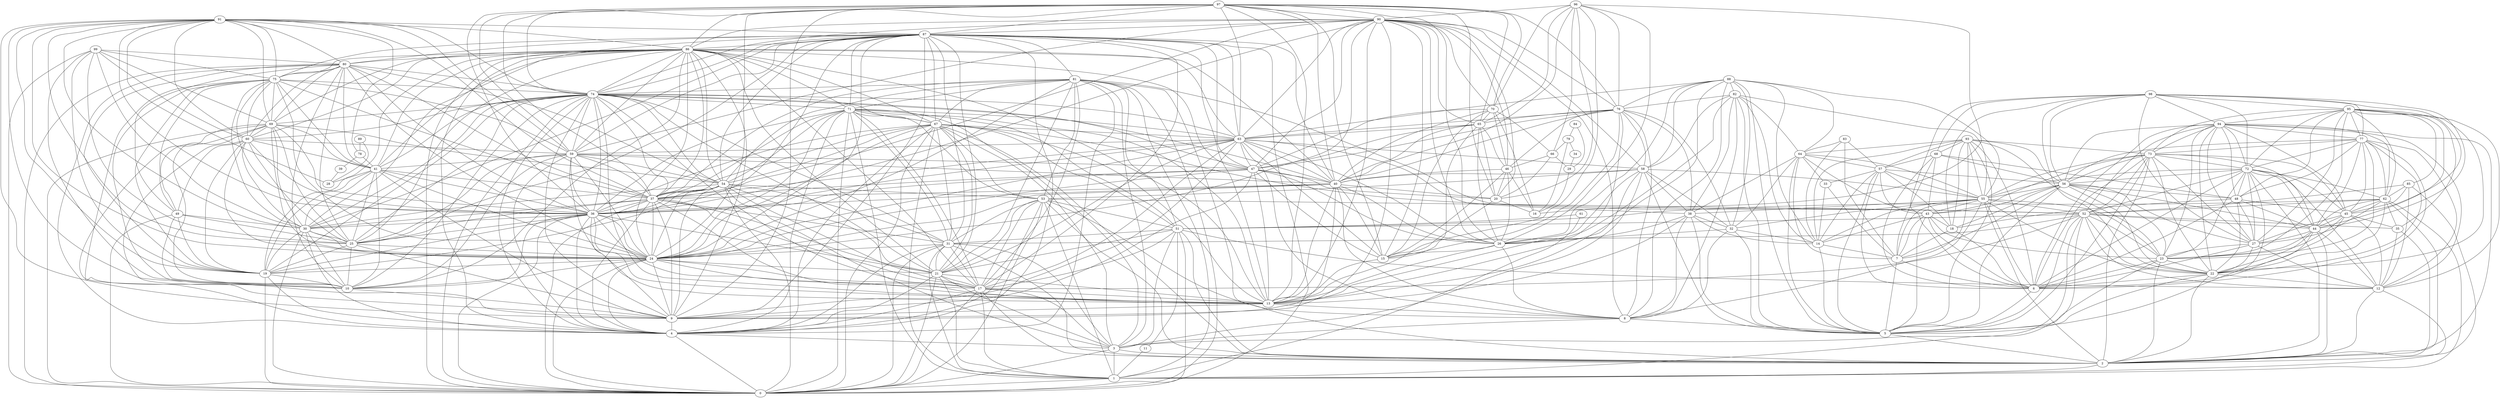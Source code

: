 digraph "sensornet-topology" {
label = "";
rankdir="BT";"0"->"1" [arrowhead = "both"] 
"0"->"3" [arrowhead = "both"] 
"0"->"4" [arrowhead = "both"] 
"0"->"17" [arrowhead = "both"] 
"0"->"19" [arrowhead = "both"] 
"0"->"21" [arrowhead = "both"] 
"0"->"24" [arrowhead = "both"] 
"0"->"30" [arrowhead = "both"] 
"0"->"31" [arrowhead = "both"] 
"0"->"36" [arrowhead = "both"] 
"0"->"37" [arrowhead = "both"] 
"0"->"49" [arrowhead = "both"] 
"0"->"51" [arrowhead = "both"] 
"0"->"53" [arrowhead = "both"] 
"0"->"54" [arrowhead = "both"] 
"0"->"67" [arrowhead = "both"] 
"0"->"69" [arrowhead = "both"] 
"0"->"71" [arrowhead = "both"] 
"0"->"74" [arrowhead = "both"] 
"0"->"80" [arrowhead = "both"] 
"0"->"81" [arrowhead = "both"] 
"0"->"86" [arrowhead = "both"] 
"0"->"87" [arrowhead = "both"] 
"0"->"99" [arrowhead = "both"] 
"1"->"2" [arrowhead = "both"] 
"1"->"3" [arrowhead = "both"] 
"1"->"11" [arrowhead = "both"] 
"1"->"12" [arrowhead = "both"] 
"1"->"17" [arrowhead = "both"] 
"1"->"21" [arrowhead = "both"] 
"1"->"31" [arrowhead = "both"] 
"1"->"52" [arrowhead = "both"] 
"1"->"53" [arrowhead = "both"] 
"1"->"61" [arrowhead = "both"] 
"1"->"62" [arrowhead = "both"] 
"1"->"67" [arrowhead = "both"] 
"1"->"71" [arrowhead = "both"] 
"1"->"81" [arrowhead = "both"] 
"2"->"3" [arrowhead = "both"] 
"2"->"5" [arrowhead = "both"] 
"2"->"12" [arrowhead = "both"] 
"2"->"17" [arrowhead = "both"] 
"2"->"22" [arrowhead = "both"] 
"2"->"23" [arrowhead = "both"] 
"2"->"31" [arrowhead = "both"] 
"2"->"35" [arrowhead = "both"] 
"2"->"44" [arrowhead = "both"] 
"2"->"51" [arrowhead = "both"] 
"2"->"53" [arrowhead = "both"] 
"2"->"55" [arrowhead = "both"] 
"2"->"62" [arrowhead = "both"] 
"2"->"67" [arrowhead = "both"] 
"2"->"72" [arrowhead = "both"] 
"2"->"73" [arrowhead = "both"] 
"2"->"81" [arrowhead = "both"] 
"2"->"85" [arrowhead = "both"] 
"2"->"94" [arrowhead = "both"] 
"3"->"4" [arrowhead = "both"] 
"3"->"8" [arrowhead = "both"] 
"3"->"17" [arrowhead = "both"] 
"3"->"21" [arrowhead = "both"] 
"3"->"31" [arrowhead = "both"] 
"3"->"51" [arrowhead = "both"] 
"3"->"52" [arrowhead = "both"] 
"3"->"54" [arrowhead = "both"] 
"3"->"58" [arrowhead = "both"] 
"3"->"67" [arrowhead = "both"] 
"3"->"71" [arrowhead = "both"] 
"3"->"81" [arrowhead = "both"] 
"4"->"9" [arrowhead = "both"] 
"4"->"17" [arrowhead = "both"] 
"4"->"19" [arrowhead = "both"] 
"4"->"21" [arrowhead = "both"] 
"4"->"24" [arrowhead = "both"] 
"4"->"30" [arrowhead = "both"] 
"4"->"31" [arrowhead = "both"] 
"4"->"36" [arrowhead = "both"] 
"4"->"37" [arrowhead = "both"] 
"4"->"53" [arrowhead = "both"] 
"4"->"59" [arrowhead = "both"] 
"4"->"67" [arrowhead = "both"] 
"4"->"69" [arrowhead = "both"] 
"4"->"71" [arrowhead = "both"] 
"4"->"74" [arrowhead = "both"] 
"4"->"80" [arrowhead = "both"] 
"4"->"81" [arrowhead = "both"] 
"4"->"86" [arrowhead = "both"] 
"4"->"87" [arrowhead = "both"] 
"5"->"6" [arrowhead = "both"] 
"5"->"7" [arrowhead = "both"] 
"5"->"8" [arrowhead = "both"] 
"5"->"14" [arrowhead = "both"] 
"5"->"22" [arrowhead = "both"] 
"5"->"23" [arrowhead = "both"] 
"5"->"32" [arrowhead = "both"] 
"5"->"38" [arrowhead = "both"] 
"5"->"43" [arrowhead = "both"] 
"5"->"52" [arrowhead = "both"] 
"5"->"56" [arrowhead = "both"] 
"5"->"57" [arrowhead = "both"] 
"5"->"58" [arrowhead = "both"] 
"5"->"64" [arrowhead = "both"] 
"5"->"72" [arrowhead = "both"] 
"5"->"73" [arrowhead = "both"] 
"5"->"82" [arrowhead = "both"] 
"5"->"88" [arrowhead = "both"] 
"5"->"93" [arrowhead = "both"] 
"6"->"7" [arrowhead = "both"] 
"6"->"18" [arrowhead = "both"] 
"6"->"22" [arrowhead = "both"] 
"6"->"23" [arrowhead = "both"] 
"6"->"27" [arrowhead = "both"] 
"6"->"43" [arrowhead = "both"] 
"6"->"44" [arrowhead = "both"] 
"6"->"48" [arrowhead = "both"] 
"6"->"55" [arrowhead = "both"] 
"6"->"57" [arrowhead = "both"] 
"6"->"68" [arrowhead = "both"] 
"6"->"72" [arrowhead = "both"] 
"6"->"73" [arrowhead = "both"] 
"6"->"77" [arrowhead = "both"] 
"6"->"93" [arrowhead = "both"] 
"6"->"94" [arrowhead = "both"] 
"6"->"98" [arrowhead = "both"] 
"7"->"14" [arrowhead = "both"] 
"7"->"18" [arrowhead = "both"] 
"7"->"33" [arrowhead = "both"] 
"7"->"43" [arrowhead = "both"] 
"7"->"55" [arrowhead = "both"] 
"7"->"56" [arrowhead = "both"] 
"7"->"64" [arrowhead = "both"] 
"7"->"68" [arrowhead = "both"] 
"7"->"83" [arrowhead = "both"] 
"7"->"93" [arrowhead = "both"] 
"8"->"13" [arrowhead = "both"] 
"8"->"26" [arrowhead = "both"] 
"8"->"32" [arrowhead = "both"] 
"8"->"38" [arrowhead = "both"] 
"8"->"40" [arrowhead = "both"] 
"8"->"53" [arrowhead = "both"] 
"8"->"55" [arrowhead = "both"] 
"8"->"63" [arrowhead = "both"] 
"8"->"76" [arrowhead = "both"] 
"8"->"82" [arrowhead = "both"] 
"8"->"88" [arrowhead = "both"] 
"8"->"90" [arrowhead = "both"] 
"9"->"10" [arrowhead = "both"] 
"9"->"13" [arrowhead = "both"] 
"9"->"24" [arrowhead = "both"] 
"9"->"25" [arrowhead = "both"] 
"9"->"36" [arrowhead = "both"] 
"9"->"37" [arrowhead = "both"] 
"9"->"40" [arrowhead = "both"] 
"9"->"41" [arrowhead = "both"] 
"9"->"47" [arrowhead = "both"] 
"9"->"54" [arrowhead = "both"] 
"9"->"60" [arrowhead = "both"] 
"9"->"63" [arrowhead = "both"] 
"9"->"74" [arrowhead = "both"] 
"9"->"75" [arrowhead = "both"] 
"9"->"86" [arrowhead = "both"] 
"9"->"87" [arrowhead = "both"] 
"9"->"90" [arrowhead = "both"] 
"9"->"91" [arrowhead = "both"] 
"9"->"97" [arrowhead = "both"] 
"10"->"19" [arrowhead = "both"] 
"10"->"24" [arrowhead = "both"] 
"10"->"25" [arrowhead = "both"] 
"10"->"30" [arrowhead = "both"] 
"10"->"36" [arrowhead = "both"] 
"10"->"41" [arrowhead = "both"] 
"10"->"49" [arrowhead = "both"] 
"10"->"59" [arrowhead = "both"] 
"10"->"69" [arrowhead = "both"] 
"10"->"74" [arrowhead = "both"] 
"10"->"75" [arrowhead = "both"] 
"10"->"80" [arrowhead = "both"] 
"10"->"86" [arrowhead = "both"] 
"10"->"91" [arrowhead = "both"] 
"10"->"99" [arrowhead = "both"] 
"11"->"51" [arrowhead = "both"] 
"12"->"22" [arrowhead = "both"] 
"12"->"27" [arrowhead = "both"] 
"12"->"35" [arrowhead = "both"] 
"12"->"44" [arrowhead = "both"] 
"12"->"45" [arrowhead = "both"] 
"12"->"51" [arrowhead = "both"] 
"12"->"52" [arrowhead = "both"] 
"12"->"72" [arrowhead = "both"] 
"12"->"77" [arrowhead = "both"] 
"12"->"85" [arrowhead = "both"] 
"12"->"94" [arrowhead = "both"] 
"12"->"95" [arrowhead = "both"] 
"13"->"15" [arrowhead = "both"] 
"13"->"17" [arrowhead = "both"] 
"13"->"21" [arrowhead = "both"] 
"13"->"24" [arrowhead = "both"] 
"13"->"26" [arrowhead = "both"] 
"13"->"36" [arrowhead = "both"] 
"13"->"37" [arrowhead = "both"] 
"13"->"38" [arrowhead = "both"] 
"13"->"40" [arrowhead = "both"] 
"13"->"47" [arrowhead = "both"] 
"13"->"58" [arrowhead = "both"] 
"13"->"59" [arrowhead = "both"] 
"13"->"65" [arrowhead = "both"] 
"13"->"67" [arrowhead = "both"] 
"13"->"71" [arrowhead = "both"] 
"13"->"74" [arrowhead = "both"] 
"13"->"76" [arrowhead = "both"] 
"13"->"86" [arrowhead = "both"] 
"13"->"87" [arrowhead = "both"] 
"13"->"88" [arrowhead = "both"] 
"13"->"90" [arrowhead = "both"] 
"13"->"97" [arrowhead = "both"] 
"14"->"32" [arrowhead = "both"] 
"14"->"33" [arrowhead = "both"] 
"14"->"38" [arrowhead = "both"] 
"14"->"43" [arrowhead = "both"] 
"14"->"55" [arrowhead = "both"] 
"14"->"57" [arrowhead = "both"] 
"14"->"82" [arrowhead = "both"] 
"14"->"83" [arrowhead = "both"] 
"14"->"88" [arrowhead = "both"] 
"14"->"93" [arrowhead = "both"] 
"15"->"20" [arrowhead = "both"] 
"15"->"26" [arrowhead = "both"] 
"15"->"40" [arrowhead = "both"] 
"15"->"46" [arrowhead = "both"] 
"15"->"47" [arrowhead = "both"] 
"15"->"63" [arrowhead = "both"] 
"15"->"70" [arrowhead = "both"] 
"15"->"76" [arrowhead = "both"] 
"15"->"90" [arrowhead = "both"] 
"15"->"96" [arrowhead = "both"] 
"15"->"97" [arrowhead = "both"] 
"16"->"20" [arrowhead = "both"] 
"16"->"29" [arrowhead = "both"] 
"16"->"46" [arrowhead = "both"] 
"16"->"70" [arrowhead = "both"] 
"16"->"79" [arrowhead = "both"] 
"16"->"96" [arrowhead = "both"] 
"17"->"21" [arrowhead = "both"] 
"17"->"24" [arrowhead = "both"] 
"17"->"31" [arrowhead = "both"] 
"17"->"36" [arrowhead = "both"] 
"17"->"37" [arrowhead = "both"] 
"17"->"51" [arrowhead = "both"] 
"17"->"52" [arrowhead = "both"] 
"17"->"53" [arrowhead = "both"] 
"17"->"54" [arrowhead = "both"] 
"17"->"63" [arrowhead = "both"] 
"17"->"71" [arrowhead = "both"] 
"17"->"74" [arrowhead = "both"] 
"17"->"81" [arrowhead = "both"] 
"17"->"86" [arrowhead = "both"] 
"17"->"87" [arrowhead = "both"] 
"18"->"43" [arrowhead = "both"] 
"18"->"48" [arrowhead = "both"] 
"18"->"56" [arrowhead = "both"] 
"18"->"57" [arrowhead = "both"] 
"18"->"93" [arrowhead = "both"] 
"18"->"98" [arrowhead = "both"] 
"19"->"24" [arrowhead = "both"] 
"19"->"25" [arrowhead = "both"] 
"19"->"30" [arrowhead = "both"] 
"19"->"36" [arrowhead = "both"] 
"19"->"41" [arrowhead = "both"] 
"19"->"49" [arrowhead = "both"] 
"19"->"54" [arrowhead = "both"] 
"19"->"60" [arrowhead = "both"] 
"19"->"74" [arrowhead = "both"] 
"19"->"75" [arrowhead = "both"] 
"19"->"80" [arrowhead = "both"] 
"19"->"86" [arrowhead = "both"] 
"19"->"91" [arrowhead = "both"] 
"19"->"99" [arrowhead = "both"] 
"20"->"40" [arrowhead = "both"] 
"20"->"46" [arrowhead = "both"] 
"20"->"47" [arrowhead = "both"] 
"20"->"65" [arrowhead = "both"] 
"20"->"66" [arrowhead = "both"] 
"20"->"90" [arrowhead = "both"] 
"20"->"96" [arrowhead = "both"] 
"20"->"97" [arrowhead = "both"] 
"21"->"24" [arrowhead = "both"] 
"21"->"31" [arrowhead = "both"] 
"21"->"36" [arrowhead = "both"] 
"21"->"37" [arrowhead = "both"] 
"21"->"51" [arrowhead = "both"] 
"21"->"53" [arrowhead = "both"] 
"21"->"54" [arrowhead = "both"] 
"21"->"63" [arrowhead = "both"] 
"21"->"67" [arrowhead = "both"] 
"21"->"74" [arrowhead = "both"] 
"21"->"81" [arrowhead = "both"] 
"21"->"86" [arrowhead = "both"] 
"21"->"87" [arrowhead = "both"] 
"22"->"23" [arrowhead = "both"] 
"22"->"27" [arrowhead = "both"] 
"22"->"44" [arrowhead = "both"] 
"22"->"45" [arrowhead = "both"] 
"22"->"48" [arrowhead = "both"] 
"22"->"52" [arrowhead = "both"] 
"22"->"55" [arrowhead = "both"] 
"22"->"56" [arrowhead = "both"] 
"22"->"62" [arrowhead = "both"] 
"22"->"73" [arrowhead = "both"] 
"22"->"77" [arrowhead = "both"] 
"22"->"94" [arrowhead = "both"] 
"22"->"95" [arrowhead = "both"] 
"22"->"98" [arrowhead = "both"] 
"23"->"27" [arrowhead = "both"] 
"23"->"43" [arrowhead = "both"] 
"23"->"44" [arrowhead = "both"] 
"23"->"45" [arrowhead = "both"] 
"23"->"52" [arrowhead = "both"] 
"23"->"55" [arrowhead = "both"] 
"23"->"56" [arrowhead = "both"] 
"23"->"72" [arrowhead = "both"] 
"23"->"77" [arrowhead = "both"] 
"23"->"93" [arrowhead = "both"] 
"23"->"94" [arrowhead = "both"] 
"23"->"95" [arrowhead = "both"] 
"24"->"25" [arrowhead = "both"] 
"24"->"30" [arrowhead = "both"] 
"24"->"31" [arrowhead = "both"] 
"24"->"36" [arrowhead = "both"] 
"24"->"37" [arrowhead = "both"] 
"24"->"40" [arrowhead = "both"] 
"24"->"41" [arrowhead = "both"] 
"24"->"47" [arrowhead = "both"] 
"24"->"54" [arrowhead = "both"] 
"24"->"59" [arrowhead = "both"] 
"24"->"60" [arrowhead = "both"] 
"24"->"63" [arrowhead = "both"] 
"24"->"67" [arrowhead = "both"] 
"24"->"69" [arrowhead = "both"] 
"24"->"71" [arrowhead = "both"] 
"24"->"75" [arrowhead = "both"] 
"24"->"80" [arrowhead = "both"] 
"24"->"81" [arrowhead = "both"] 
"24"->"86" [arrowhead = "both"] 
"24"->"87" [arrowhead = "both"] 
"24"->"90" [arrowhead = "both"] 
"24"->"91" [arrowhead = "both"] 
"24"->"97" [arrowhead = "both"] 
"25"->"30" [arrowhead = "both"] 
"25"->"36" [arrowhead = "both"] 
"25"->"37" [arrowhead = "both"] 
"25"->"41" [arrowhead = "both"] 
"25"->"49" [arrowhead = "both"] 
"25"->"59" [arrowhead = "both"] 
"25"->"60" [arrowhead = "both"] 
"25"->"69" [arrowhead = "both"] 
"25"->"74" [arrowhead = "both"] 
"25"->"80" [arrowhead = "both"] 
"25"->"86" [arrowhead = "both"] 
"25"->"87" [arrowhead = "both"] 
"25"->"91" [arrowhead = "both"] 
"25"->"99" [arrowhead = "both"] 
"26"->"32" [arrowhead = "both"] 
"26"->"38" [arrowhead = "both"] 
"26"->"40" [arrowhead = "both"] 
"26"->"46" [arrowhead = "both"] 
"26"->"47" [arrowhead = "both"] 
"26"->"58" [arrowhead = "both"] 
"26"->"63" [arrowhead = "both"] 
"26"->"65" [arrowhead = "both"] 
"26"->"82" [arrowhead = "both"] 
"26"->"88" [arrowhead = "both"] 
"26"->"90" [arrowhead = "both"] 
"26"->"96" [arrowhead = "both"] 
"26"->"97" [arrowhead = "both"] 
"27"->"44" [arrowhead = "both"] 
"27"->"45" [arrowhead = "both"] 
"27"->"48" [arrowhead = "both"] 
"27"->"56" [arrowhead = "both"] 
"27"->"62" [arrowhead = "both"] 
"27"->"72" [arrowhead = "both"] 
"27"->"73" [arrowhead = "both"] 
"27"->"94" [arrowhead = "both"] 
"27"->"95" [arrowhead = "both"] 
"27"->"98" [arrowhead = "both"] 
"28"->"39" [arrowhead = "both"] 
"28"->"41" [arrowhead = "both"] 
"28"->"89" [arrowhead = "both"] 
"28"->"91" [arrowhead = "both"] 
"29"->"34" [arrowhead = "both"] 
"29"->"66" [arrowhead = "both"] 
"29"->"84" [arrowhead = "both"] 
"30"->"36" [arrowhead = "both"] 
"30"->"37" [arrowhead = "both"] 
"30"->"41" [arrowhead = "both"] 
"30"->"49" [arrowhead = "both"] 
"30"->"54" [arrowhead = "both"] 
"30"->"60" [arrowhead = "both"] 
"30"->"69" [arrowhead = "both"] 
"30"->"74" [arrowhead = "both"] 
"30"->"75" [arrowhead = "both"] 
"30"->"86" [arrowhead = "both"] 
"30"->"87" [arrowhead = "both"] 
"30"->"91" [arrowhead = "both"] 
"30"->"99" [arrowhead = "both"] 
"31"->"37" [arrowhead = "both"] 
"31"->"51" [arrowhead = "both"] 
"31"->"52" [arrowhead = "both"] 
"31"->"53" [arrowhead = "both"] 
"31"->"54" [arrowhead = "both"] 
"31"->"67" [arrowhead = "both"] 
"31"->"71" [arrowhead = "both"] 
"31"->"74" [arrowhead = "both"] 
"31"->"87" [arrowhead = "both"] 
"32"->"38" [arrowhead = "both"] 
"32"->"55" [arrowhead = "both"] 
"32"->"58" [arrowhead = "both"] 
"32"->"64" [arrowhead = "both"] 
"32"->"76" [arrowhead = "both"] 
"32"->"88" [arrowhead = "both"] 
"33"->"57" [arrowhead = "both"] 
"33"->"64" [arrowhead = "both"] 
"34"->"79" [arrowhead = "both"] 
"35"->"45" [arrowhead = "both"] 
"35"->"52" [arrowhead = "both"] 
"35"->"62" [arrowhead = "both"] 
"35"->"95" [arrowhead = "both"] 
"36"->"37" [arrowhead = "both"] 
"36"->"40" [arrowhead = "both"] 
"36"->"41" [arrowhead = "both"] 
"36"->"47" [arrowhead = "both"] 
"36"->"54" [arrowhead = "both"] 
"36"->"59" [arrowhead = "both"] 
"36"->"60" [arrowhead = "both"] 
"36"->"63" [arrowhead = "both"] 
"36"->"67" [arrowhead = "both"] 
"36"->"69" [arrowhead = "both"] 
"36"->"71" [arrowhead = "both"] 
"36"->"74" [arrowhead = "both"] 
"36"->"75" [arrowhead = "both"] 
"36"->"80" [arrowhead = "both"] 
"36"->"87" [arrowhead = "both"] 
"36"->"90" [arrowhead = "both"] 
"36"->"91" [arrowhead = "both"] 
"36"->"97" [arrowhead = "both"] 
"37"->"40" [arrowhead = "both"] 
"37"->"41" [arrowhead = "both"] 
"37"->"47" [arrowhead = "both"] 
"37"->"54" [arrowhead = "both"] 
"37"->"59" [arrowhead = "both"] 
"37"->"63" [arrowhead = "both"] 
"37"->"67" [arrowhead = "both"] 
"37"->"71" [arrowhead = "both"] 
"37"->"74" [arrowhead = "both"] 
"37"->"75" [arrowhead = "both"] 
"37"->"80" [arrowhead = "both"] 
"37"->"81" [arrowhead = "both"] 
"37"->"86" [arrowhead = "both"] 
"37"->"90" [arrowhead = "both"] 
"37"->"91" [arrowhead = "both"] 
"37"->"97" [arrowhead = "both"] 
"38"->"55" [arrowhead = "both"] 
"38"->"58" [arrowhead = "both"] 
"38"->"63" [arrowhead = "both"] 
"38"->"64" [arrowhead = "both"] 
"38"->"76" [arrowhead = "both"] 
"38"->"82" [arrowhead = "both"] 
"39"->"78" [arrowhead = "both"] 
"40"->"46" [arrowhead = "both"] 
"40"->"47" [arrowhead = "both"] 
"40"->"58" [arrowhead = "both"] 
"40"->"59" [arrowhead = "both"] 
"40"->"63" [arrowhead = "both"] 
"40"->"65" [arrowhead = "both"] 
"40"->"70" [arrowhead = "both"] 
"40"->"74" [arrowhead = "both"] 
"40"->"76" [arrowhead = "both"] 
"40"->"86" [arrowhead = "both"] 
"40"->"87" [arrowhead = "both"] 
"40"->"96" [arrowhead = "both"] 
"40"->"97" [arrowhead = "both"] 
"41"->"59" [arrowhead = "both"] 
"41"->"60" [arrowhead = "both"] 
"41"->"69" [arrowhead = "both"] 
"41"->"74" [arrowhead = "both"] 
"41"->"75" [arrowhead = "both"] 
"41"->"78" [arrowhead = "both"] 
"41"->"80" [arrowhead = "both"] 
"41"->"86" [arrowhead = "both"] 
"41"->"87" [arrowhead = "both"] 
"43"->"55" [arrowhead = "both"] 
"43"->"56" [arrowhead = "both"] 
"43"->"57" [arrowhead = "both"] 
"43"->"64" [arrowhead = "both"] 
"43"->"68" [arrowhead = "both"] 
"43"->"73" [arrowhead = "both"] 
"44"->"45" [arrowhead = "both"] 
"44"->"48" [arrowhead = "both"] 
"44"->"52" [arrowhead = "both"] 
"44"->"56" [arrowhead = "both"] 
"44"->"62" [arrowhead = "both"] 
"44"->"72" [arrowhead = "both"] 
"44"->"73" [arrowhead = "both"] 
"44"->"77" [arrowhead = "both"] 
"44"->"95" [arrowhead = "both"] 
"44"->"98" [arrowhead = "both"] 
"45"->"48" [arrowhead = "both"] 
"45"->"62" [arrowhead = "both"] 
"45"->"72" [arrowhead = "both"] 
"45"->"73" [arrowhead = "both"] 
"45"->"77" [arrowhead = "both"] 
"45"->"85" [arrowhead = "both"] 
"45"->"94" [arrowhead = "both"] 
"45"->"98" [arrowhead = "both"] 
"46"->"65" [arrowhead = "both"] 
"46"->"66" [arrowhead = "both"] 
"46"->"70" [arrowhead = "both"] 
"46"->"76" [arrowhead = "both"] 
"46"->"90" [arrowhead = "both"] 
"47"->"59" [arrowhead = "both"] 
"47"->"63" [arrowhead = "both"] 
"47"->"65" [arrowhead = "both"] 
"47"->"70" [arrowhead = "both"] 
"47"->"74" [arrowhead = "both"] 
"47"->"76" [arrowhead = "both"] 
"47"->"86" [arrowhead = "both"] 
"47"->"87" [arrowhead = "both"] 
"47"->"90" [arrowhead = "both"] 
"48"->"56" [arrowhead = "both"] 
"48"->"68" [arrowhead = "both"] 
"48"->"72" [arrowhead = "both"] 
"48"->"77" [arrowhead = "both"] 
"48"->"94" [arrowhead = "both"] 
"48"->"95" [arrowhead = "both"] 
"49"->"60" [arrowhead = "both"] 
"49"->"69" [arrowhead = "both"] 
"49"->"75" [arrowhead = "both"] 
"49"->"80" [arrowhead = "both"] 
"51"->"52" [arrowhead = "both"] 
"51"->"53" [arrowhead = "both"] 
"51"->"61" [arrowhead = "both"] 
"51"->"62" [arrowhead = "both"] 
"51"->"67" [arrowhead = "both"] 
"51"->"71" [arrowhead = "both"] 
"51"->"81" [arrowhead = "both"] 
"52"->"53" [arrowhead = "both"] 
"52"->"55" [arrowhead = "both"] 
"52"->"62" [arrowhead = "both"] 
"52"->"67" [arrowhead = "both"] 
"52"->"72" [arrowhead = "both"] 
"52"->"73" [arrowhead = "both"] 
"52"->"81" [arrowhead = "both"] 
"52"->"85" [arrowhead = "both"] 
"52"->"94" [arrowhead = "both"] 
"53"->"54" [arrowhead = "both"] 
"53"->"58" [arrowhead = "both"] 
"53"->"67" [arrowhead = "both"] 
"53"->"71" [arrowhead = "both"] 
"53"->"81" [arrowhead = "both"] 
"54"->"59" [arrowhead = "both"] 
"54"->"67" [arrowhead = "both"] 
"54"->"69" [arrowhead = "both"] 
"54"->"71" [arrowhead = "both"] 
"54"->"74" [arrowhead = "both"] 
"54"->"80" [arrowhead = "both"] 
"54"->"81" [arrowhead = "both"] 
"54"->"86" [arrowhead = "both"] 
"54"->"87" [arrowhead = "both"] 
"55"->"56" [arrowhead = "both"] 
"55"->"57" [arrowhead = "both"] 
"55"->"58" [arrowhead = "both"] 
"55"->"64" [arrowhead = "both"] 
"55"->"72" [arrowhead = "both"] 
"55"->"73" [arrowhead = "both"] 
"55"->"82" [arrowhead = "both"] 
"55"->"88" [arrowhead = "both"] 
"55"->"93" [arrowhead = "both"] 
"56"->"57" [arrowhead = "both"] 
"56"->"68" [arrowhead = "both"] 
"56"->"72" [arrowhead = "both"] 
"56"->"73" [arrowhead = "both"] 
"56"->"77" [arrowhead = "both"] 
"56"->"93" [arrowhead = "both"] 
"56"->"94" [arrowhead = "both"] 
"56"->"98" [arrowhead = "both"] 
"57"->"64" [arrowhead = "both"] 
"57"->"68" [arrowhead = "both"] 
"57"->"83" [arrowhead = "both"] 
"57"->"93" [arrowhead = "both"] 
"58"->"63" [arrowhead = "both"] 
"58"->"76" [arrowhead = "both"] 
"58"->"82" [arrowhead = "both"] 
"58"->"88" [arrowhead = "both"] 
"58"->"90" [arrowhead = "both"] 
"59"->"60" [arrowhead = "both"] 
"59"->"63" [arrowhead = "both"] 
"59"->"74" [arrowhead = "both"] 
"59"->"75" [arrowhead = "both"] 
"59"->"86" [arrowhead = "both"] 
"59"->"87" [arrowhead = "both"] 
"59"->"90" [arrowhead = "both"] 
"59"->"91" [arrowhead = "both"] 
"59"->"97" [arrowhead = "both"] 
"60"->"69" [arrowhead = "both"] 
"60"->"74" [arrowhead = "both"] 
"60"->"75" [arrowhead = "both"] 
"60"->"80" [arrowhead = "both"] 
"60"->"86" [arrowhead = "both"] 
"60"->"91" [arrowhead = "both"] 
"60"->"99" [arrowhead = "both"] 
"62"->"72" [arrowhead = "both"] 
"62"->"77" [arrowhead = "both"] 
"62"->"85" [arrowhead = "both"] 
"62"->"94" [arrowhead = "both"] 
"62"->"95" [arrowhead = "both"] 
"63"->"65" [arrowhead = "both"] 
"63"->"67" [arrowhead = "both"] 
"63"->"71" [arrowhead = "both"] 
"63"->"74" [arrowhead = "both"] 
"63"->"76" [arrowhead = "both"] 
"63"->"86" [arrowhead = "both"] 
"63"->"87" [arrowhead = "both"] 
"63"->"88" [arrowhead = "both"] 
"63"->"90" [arrowhead = "both"] 
"63"->"97" [arrowhead = "both"] 
"64"->"82" [arrowhead = "both"] 
"64"->"83" [arrowhead = "both"] 
"64"->"88" [arrowhead = "both"] 
"64"->"93" [arrowhead = "both"] 
"65"->"70" [arrowhead = "both"] 
"65"->"76" [arrowhead = "both"] 
"65"->"90" [arrowhead = "both"] 
"65"->"96" [arrowhead = "both"] 
"65"->"97" [arrowhead = "both"] 
"66"->"70" [arrowhead = "both"] 
"66"->"79" [arrowhead = "both"] 
"66"->"96" [arrowhead = "both"] 
"67"->"71" [arrowhead = "both"] 
"67"->"74" [arrowhead = "both"] 
"67"->"81" [arrowhead = "both"] 
"67"->"86" [arrowhead = "both"] 
"67"->"87" [arrowhead = "both"] 
"68"->"93" [arrowhead = "both"] 
"68"->"98" [arrowhead = "both"] 
"69"->"74" [arrowhead = "both"] 
"69"->"75" [arrowhead = "both"] 
"69"->"80" [arrowhead = "both"] 
"69"->"86" [arrowhead = "both"] 
"69"->"91" [arrowhead = "both"] 
"69"->"99" [arrowhead = "both"] 
"70"->"90" [arrowhead = "both"] 
"70"->"96" [arrowhead = "both"] 
"70"->"97" [arrowhead = "both"] 
"71"->"74" [arrowhead = "both"] 
"71"->"81" [arrowhead = "both"] 
"71"->"86" [arrowhead = "both"] 
"71"->"87" [arrowhead = "both"] 
"72"->"73" [arrowhead = "both"] 
"72"->"77" [arrowhead = "both"] 
"72"->"94" [arrowhead = "both"] 
"72"->"95" [arrowhead = "both"] 
"72"->"98" [arrowhead = "both"] 
"73"->"77" [arrowhead = "both"] 
"73"->"93" [arrowhead = "both"] 
"73"->"94" [arrowhead = "both"] 
"73"->"95" [arrowhead = "both"] 
"74"->"75" [arrowhead = "both"] 
"74"->"80" [arrowhead = "both"] 
"74"->"81" [arrowhead = "both"] 
"74"->"86" [arrowhead = "both"] 
"74"->"87" [arrowhead = "both"] 
"74"->"90" [arrowhead = "both"] 
"74"->"91" [arrowhead = "both"] 
"74"->"97" [arrowhead = "both"] 
"75"->"80" [arrowhead = "both"] 
"75"->"86" [arrowhead = "both"] 
"75"->"87" [arrowhead = "both"] 
"75"->"91" [arrowhead = "both"] 
"75"->"99" [arrowhead = "both"] 
"76"->"82" [arrowhead = "both"] 
"76"->"88" [arrowhead = "both"] 
"76"->"90" [arrowhead = "both"] 
"76"->"96" [arrowhead = "both"] 
"76"->"97" [arrowhead = "both"] 
"77"->"94" [arrowhead = "both"] 
"77"->"95" [arrowhead = "both"] 
"77"->"98" [arrowhead = "both"] 
"78"->"89" [arrowhead = "both"] 
"78"->"91" [arrowhead = "both"] 
"79"->"84" [arrowhead = "both"] 
"80"->"86" [arrowhead = "both"] 
"80"->"87" [arrowhead = "both"] 
"80"->"91" [arrowhead = "both"] 
"80"->"99" [arrowhead = "both"] 
"81"->"87" [arrowhead = "both"] 
"82"->"88" [arrowhead = "both"] 
"85"->"95" [arrowhead = "both"] 
"86"->"87" [arrowhead = "both"] 
"86"->"90" [arrowhead = "both"] 
"86"->"91" [arrowhead = "both"] 
"86"->"97" [arrowhead = "both"] 
"87"->"90" [arrowhead = "both"] 
"87"->"91" [arrowhead = "both"] 
"87"->"97" [arrowhead = "both"] 
"90"->"96" [arrowhead = "both"] 
"90"->"97" [arrowhead = "both"] 
"94"->"95" [arrowhead = "both"] 
"94"->"98" [arrowhead = "both"] 
"95"->"98" [arrowhead = "both"] 
}